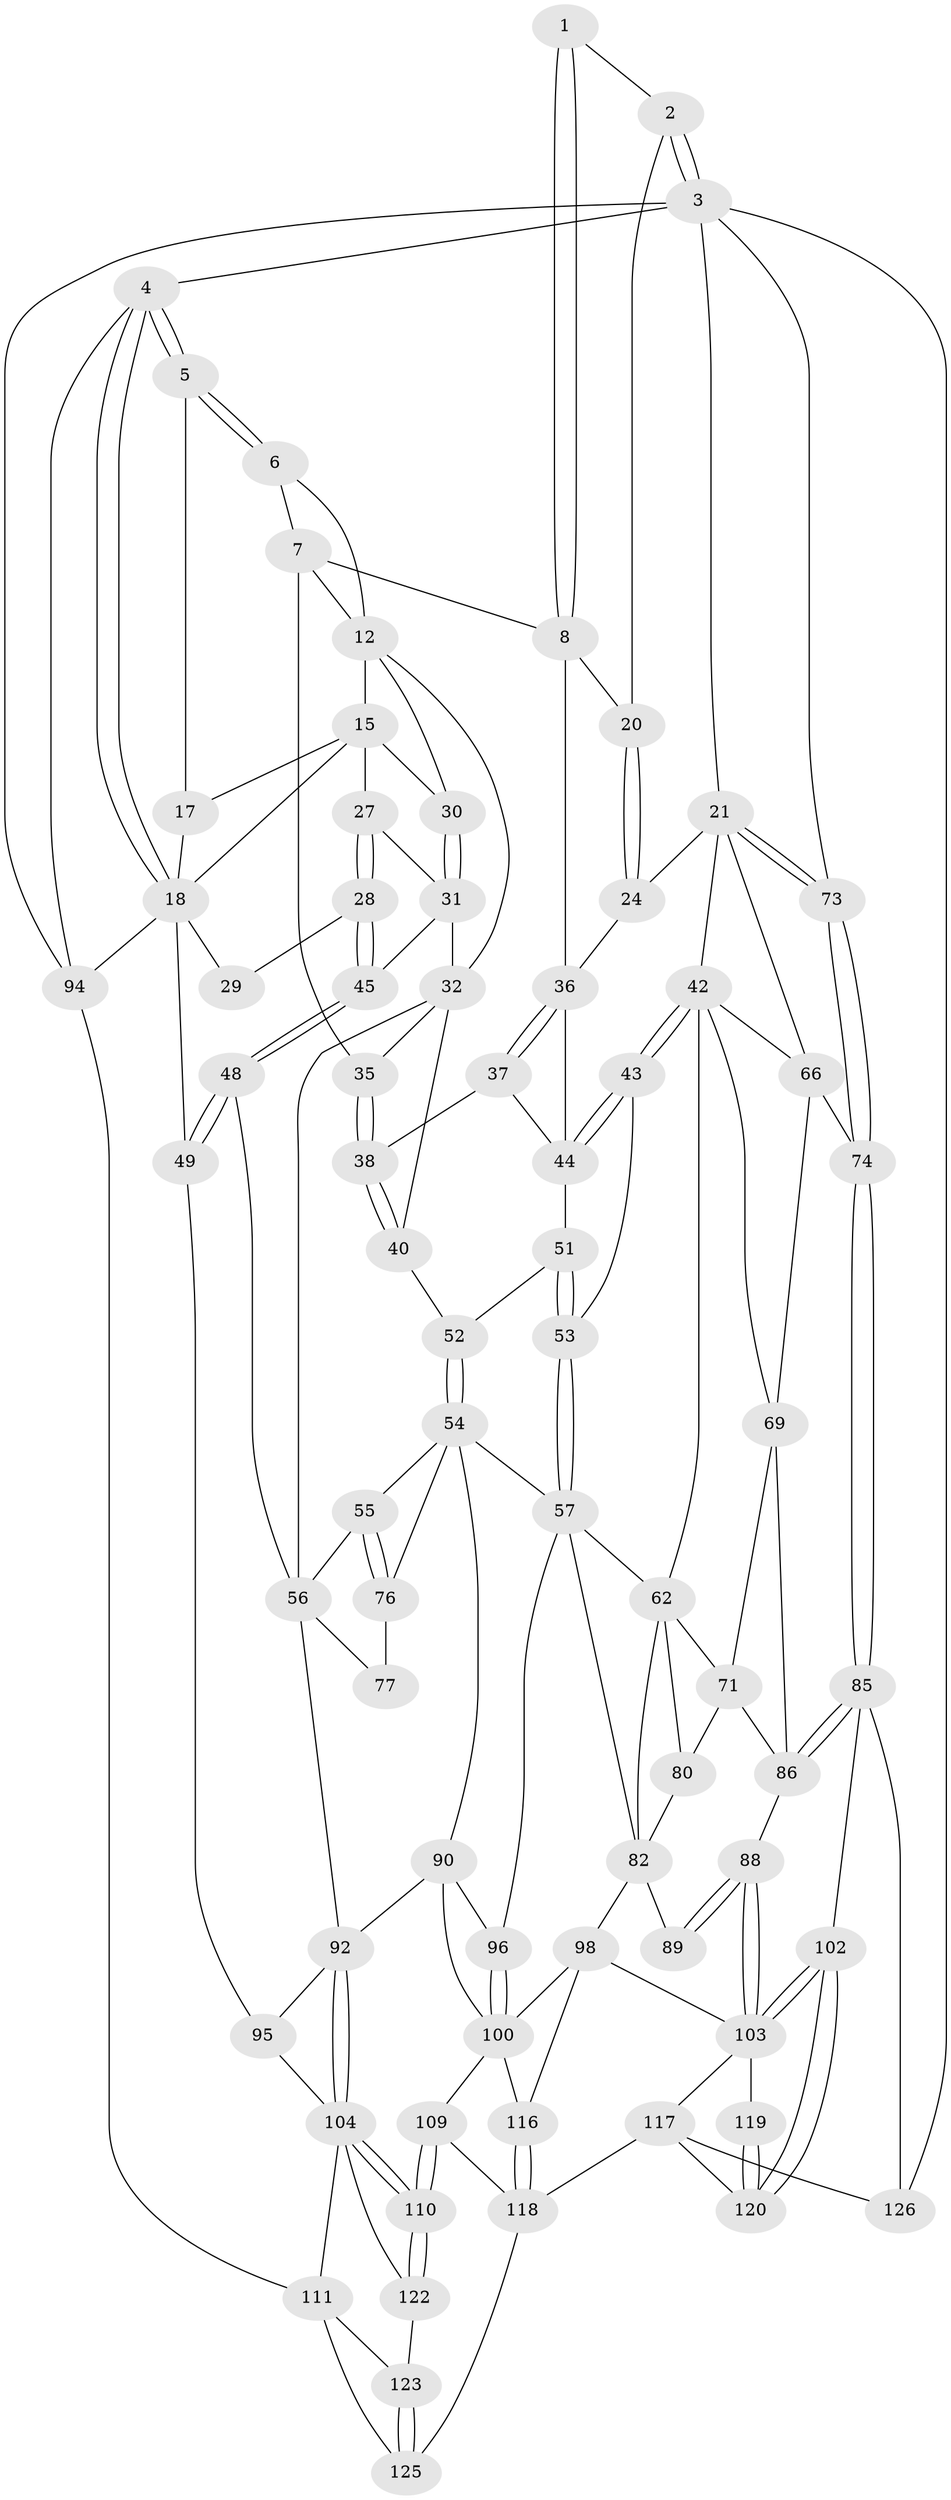 // original degree distribution, {3: 0.015873015873015872, 4: 0.20634920634920634, 5: 0.5873015873015873, 6: 0.19047619047619047}
// Generated by graph-tools (version 1.1) at 2025/21/03/04/25 18:21:38]
// undirected, 75 vertices, 171 edges
graph export_dot {
graph [start="1"]
  node [color=gray90,style=filled];
  1 [pos="+0.4912414490489311+0"];
  2 [pos="+0.9400121985543958+0"];
  3 [pos="+1+0",super="+75"];
  4 [pos="+0+0"];
  5 [pos="+0.14053445315337573+0"];
  6 [pos="+0.2768154459120292+0"];
  7 [pos="+0.3858654258694605+0",super="+10"];
  8 [pos="+0.5612092926552283+0.17504803850606382",super="+9"];
  12 [pos="+0.2868512316557748+0",super="+13"];
  15 [pos="+0.1327847138141624+0.14391979694624765",super="+16+26"];
  17 [pos="+0.11686861361082104+0.08628586584629197"];
  18 [pos="+0+0.22830473877218543",super="+46+19"];
  20 [pos="+0.7340108493058273+0.08709020321932372"];
  21 [pos="+1+0.19201015306226188",super="+22"];
  24 [pos="+0.7394462508566758+0.2146348852831066"];
  27 [pos="+0.18485327077631145+0.23280449358832064"];
  28 [pos="+0.11930114943736347+0.30466047226913806"];
  29 [pos="+0.09879373643355091+0.28479555487521363"];
  30 [pos="+0.22834720265311298+0.22475423307775963"];
  31 [pos="+0.22171707286475306+0.2866232401069555",super="+34"];
  32 [pos="+0.29848516003686765+0.18520852180355593",super="+33"];
  35 [pos="+0.377307704341115+0.20607772085664772"];
  36 [pos="+0.5623675848431976+0.22539539084539204",super="+39"];
  37 [pos="+0.4800006652361449+0.3113237898922376"];
  38 [pos="+0.4090347997015402+0.31421289627816085"];
  40 [pos="+0.3538598576339226+0.37265715195782717"];
  42 [pos="+0.7604979753456015+0.4253159074975063",super="+61"];
  43 [pos="+0.6682884730346018+0.37704268615152575"];
  44 [pos="+0.6654101851358257+0.3739950899906898",super="+47"];
  45 [pos="+0.19491791429801253+0.4078195558031689"];
  48 [pos="+0.18759369912684737+0.4145891665386423"];
  49 [pos="+0+0.6015774246900184"];
  51 [pos="+0.5120932212425293+0.46563706029498786"];
  52 [pos="+0.48073726759812785+0.47737354872321686"];
  53 [pos="+0.5609372660896422+0.49000314435187486"];
  54 [pos="+0.4393847003280576+0.5500570691517669",super="+60"];
  55 [pos="+0.39989003405692275+0.5542914992083452"];
  56 [pos="+0.28742108441934383+0.442269909335351",super="+64"];
  57 [pos="+0.6164368248929452+0.576088259578588",super="+58"];
  62 [pos="+0.7455920183964434+0.485294704844983",super="+63"];
  66 [pos="+0.9862932857627171+0.36810779387900916",super="+68"];
  69 [pos="+0.9120371365149053+0.6112460809574516",super="+70"];
  71 [pos="+0.8260522584122945+0.6528393941730567",super="+72"];
  73 [pos="+1+0.7650283131930237"];
  74 [pos="+1+0.7623080598513313"];
  76 [pos="+0.3887536853341804+0.5711967441685334",super="+79"];
  77 [pos="+0.30066948017173256+0.6450259179317188"];
  80 [pos="+0.8010354294340392+0.6544012854752379"];
  82 [pos="+0.6929525372606702+0.6758017589922709",super="+83+84"];
  85 [pos="+1+0.7957001338523444",super="+101"];
  86 [pos="+0.8986871183679127+0.7520488237936374",super="+87"];
  88 [pos="+0.7811260580442964+0.8103245949113034"];
  89 [pos="+0.7521855719212478+0.7801033775893397"];
  90 [pos="+0.40101612819256377+0.7431129626368151",super="+91"];
  92 [pos="+0.25643574491078935+0.7252818426574389",super="+93"];
  94 [pos="+0+1"];
  95 [pos="+0.05914916053678521+0.6794489144512412"];
  96 [pos="+0.4741208493110504+0.7954737576048878"];
  98 [pos="+0.6141266577432146+0.8167718346816518",super="+99"];
  100 [pos="+0.476625030855725+0.8335200523936137",super="+107"];
  102 [pos="+0.8404059441202253+0.8881910111742133"];
  103 [pos="+0.7935224263082473+0.844000095237674",super="+113"];
  104 [pos="+0.233090339759529+0.8581382039688441",super="+105"];
  109 [pos="+0.30535596561550993+0.9317599503972662"];
  110 [pos="+0.28352819427806353+0.9204638958931068"];
  111 [pos="+0.06138534774685294+0.9854461145127793",super="+112"];
  116 [pos="+0.49915834267454134+0.9733820507210037"];
  117 [pos="+0.5963325337495466+1",super="+121"];
  118 [pos="+0.5934043350274698+1",super="+124"];
  119 [pos="+0.7068130695673203+0.9480561533504702"];
  120 [pos="+0.6628027185601709+1"];
  122 [pos="+0.21696440988774196+0.9336500798217949"];
  123 [pos="+0.1986476881175323+0.9451296100944241"];
  125 [pos="+0.23803118852191885+1"];
  126 [pos="+1+1"];
  1 -- 2;
  1 -- 8;
  1 -- 8;
  2 -- 3;
  2 -- 3;
  2 -- 20;
  3 -- 4;
  3 -- 21;
  3 -- 73;
  3 -- 126;
  3 -- 94;
  4 -- 5;
  4 -- 5;
  4 -- 18;
  4 -- 18;
  4 -- 94;
  5 -- 6;
  5 -- 6;
  5 -- 17;
  6 -- 7;
  6 -- 12;
  7 -- 8;
  7 -- 35;
  7 -- 12;
  8 -- 20;
  8 -- 36;
  12 -- 32;
  12 -- 30;
  12 -- 15;
  15 -- 17;
  15 -- 18;
  15 -- 27;
  15 -- 30;
  17 -- 18;
  18 -- 49;
  18 -- 29 [weight=2];
  18 -- 94;
  20 -- 24;
  20 -- 24;
  21 -- 73;
  21 -- 73;
  21 -- 24;
  21 -- 66;
  21 -- 42;
  24 -- 36;
  27 -- 28;
  27 -- 28;
  27 -- 31;
  28 -- 29;
  28 -- 45;
  28 -- 45;
  30 -- 31;
  30 -- 31;
  31 -- 45;
  31 -- 32;
  32 -- 35;
  32 -- 40;
  32 -- 56;
  35 -- 38;
  35 -- 38;
  36 -- 37;
  36 -- 37;
  36 -- 44;
  37 -- 38;
  37 -- 44;
  38 -- 40;
  38 -- 40;
  40 -- 52;
  42 -- 43;
  42 -- 43;
  42 -- 69;
  42 -- 66;
  42 -- 62;
  43 -- 44;
  43 -- 44;
  43 -- 53;
  44 -- 51;
  45 -- 48;
  45 -- 48;
  48 -- 49;
  48 -- 49;
  48 -- 56;
  49 -- 95;
  51 -- 52;
  51 -- 53;
  51 -- 53;
  52 -- 54;
  52 -- 54;
  53 -- 57;
  53 -- 57;
  54 -- 55;
  54 -- 90;
  54 -- 76;
  54 -- 57;
  55 -- 56;
  55 -- 76;
  55 -- 76;
  56 -- 77;
  56 -- 92;
  57 -- 96;
  57 -- 82;
  57 -- 62;
  62 -- 71;
  62 -- 80;
  62 -- 82;
  66 -- 69;
  66 -- 74;
  69 -- 86;
  69 -- 71;
  71 -- 80;
  71 -- 86;
  73 -- 74;
  73 -- 74;
  74 -- 85;
  74 -- 85;
  76 -- 77 [weight=2];
  80 -- 82;
  82 -- 89 [weight=2];
  82 -- 98;
  85 -- 86;
  85 -- 86;
  85 -- 102;
  85 -- 126;
  86 -- 88;
  88 -- 89;
  88 -- 89;
  88 -- 103;
  88 -- 103;
  90 -- 96;
  90 -- 92;
  90 -- 100;
  92 -- 104;
  92 -- 104;
  92 -- 95;
  94 -- 111;
  95 -- 104;
  96 -- 100;
  96 -- 100;
  98 -- 103;
  98 -- 100;
  98 -- 116;
  100 -- 116;
  100 -- 109;
  102 -- 103;
  102 -- 103;
  102 -- 120;
  102 -- 120;
  103 -- 119 [weight=2];
  103 -- 117;
  104 -- 110;
  104 -- 110;
  104 -- 122;
  104 -- 111;
  109 -- 110;
  109 -- 110;
  109 -- 118;
  110 -- 122;
  110 -- 122;
  111 -- 123;
  111 -- 125;
  116 -- 118;
  116 -- 118;
  117 -- 118;
  117 -- 120;
  117 -- 126;
  118 -- 125;
  119 -- 120;
  119 -- 120;
  122 -- 123;
  123 -- 125;
  123 -- 125;
}
